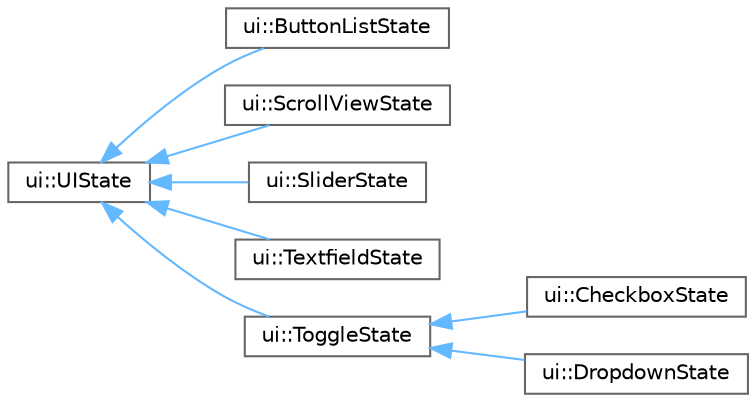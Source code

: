 digraph "Graphical Class Hierarchy"
{
 // LATEX_PDF_SIZE
  bgcolor="transparent";
  edge [fontname=Helvetica,fontsize=10,labelfontname=Helvetica,labelfontsize=10];
  node [fontname=Helvetica,fontsize=10,shape=box,height=0.2,width=0.4];
  rankdir="LR";
  Node0 [label="ui::UIState",height=0.2,width=0.4,color="grey40", fillcolor="white", style="filled",URL="$d4/d81/structui_1_1_u_i_state.html",tooltip=" "];
  Node0 -> Node1 [dir="back",color="steelblue1",style="solid"];
  Node1 [label="ui::ButtonListState",height=0.2,width=0.4,color="grey40", fillcolor="white", style="filled",URL="$d9/d96/structui_1_1_button_list_state.html",tooltip=" "];
  Node0 -> Node2 [dir="back",color="steelblue1",style="solid"];
  Node2 [label="ui::ScrollViewState",height=0.2,width=0.4,color="grey40", fillcolor="white", style="filled",URL="$d1/dbc/structui_1_1_scroll_view_state.html",tooltip=" "];
  Node0 -> Node3 [dir="back",color="steelblue1",style="solid"];
  Node3 [label="ui::SliderState",height=0.2,width=0.4,color="grey40", fillcolor="white", style="filled",URL="$de/d0b/structui_1_1_slider_state.html",tooltip=" "];
  Node0 -> Node4 [dir="back",color="steelblue1",style="solid"];
  Node4 [label="ui::TextfieldState",height=0.2,width=0.4,color="grey40", fillcolor="white", style="filled",URL="$df/d1c/structui_1_1_textfield_state.html",tooltip=" "];
  Node0 -> Node5 [dir="back",color="steelblue1",style="solid"];
  Node5 [label="ui::ToggleState",height=0.2,width=0.4,color="grey40", fillcolor="white", style="filled",URL="$dd/db8/structui_1_1_toggle_state.html",tooltip=" "];
  Node5 -> Node6 [dir="back",color="steelblue1",style="solid"];
  Node6 [label="ui::CheckboxState",height=0.2,width=0.4,color="grey40", fillcolor="white", style="filled",URL="$d8/dd3/structui_1_1_checkbox_state.html",tooltip=" "];
  Node5 -> Node7 [dir="back",color="steelblue1",style="solid"];
  Node7 [label="ui::DropdownState",height=0.2,width=0.4,color="grey40", fillcolor="white", style="filled",URL="$d0/de4/structui_1_1_dropdown_state.html",tooltip=" "];
}
